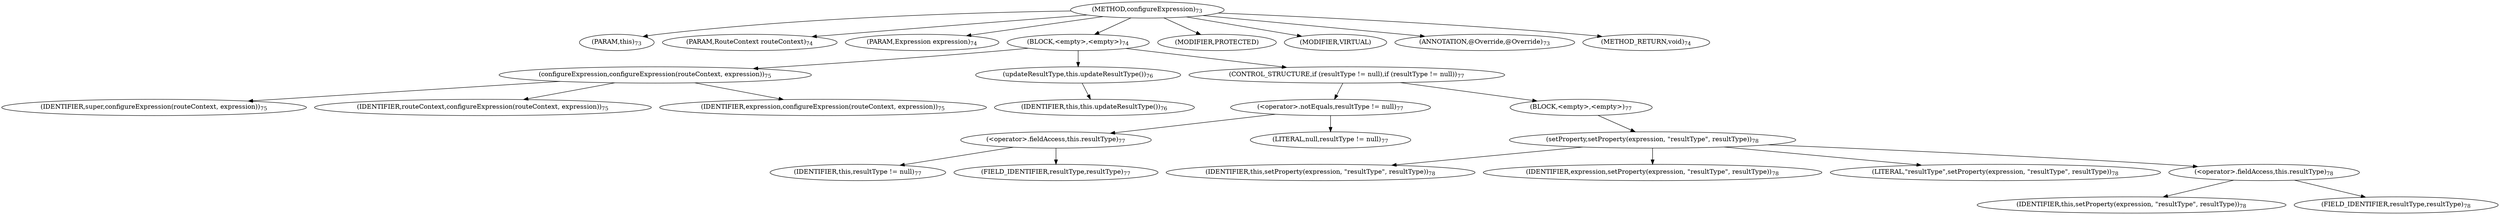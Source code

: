 digraph "configureExpression" {  
"99" [label = <(METHOD,configureExpression)<SUB>73</SUB>> ]
"10" [label = <(PARAM,this)<SUB>73</SUB>> ]
"100" [label = <(PARAM,RouteContext routeContext)<SUB>74</SUB>> ]
"101" [label = <(PARAM,Expression expression)<SUB>74</SUB>> ]
"102" [label = <(BLOCK,&lt;empty&gt;,&lt;empty&gt;)<SUB>74</SUB>> ]
"103" [label = <(configureExpression,configureExpression(routeContext, expression))<SUB>75</SUB>> ]
"104" [label = <(IDENTIFIER,super,configureExpression(routeContext, expression))<SUB>75</SUB>> ]
"105" [label = <(IDENTIFIER,routeContext,configureExpression(routeContext, expression))<SUB>75</SUB>> ]
"106" [label = <(IDENTIFIER,expression,configureExpression(routeContext, expression))<SUB>75</SUB>> ]
"107" [label = <(updateResultType,this.updateResultType())<SUB>76</SUB>> ]
"9" [label = <(IDENTIFIER,this,this.updateResultType())<SUB>76</SUB>> ]
"108" [label = <(CONTROL_STRUCTURE,if (resultType != null),if (resultType != null))<SUB>77</SUB>> ]
"109" [label = <(&lt;operator&gt;.notEquals,resultType != null)<SUB>77</SUB>> ]
"110" [label = <(&lt;operator&gt;.fieldAccess,this.resultType)<SUB>77</SUB>> ]
"111" [label = <(IDENTIFIER,this,resultType != null)<SUB>77</SUB>> ]
"112" [label = <(FIELD_IDENTIFIER,resultType,resultType)<SUB>77</SUB>> ]
"113" [label = <(LITERAL,null,resultType != null)<SUB>77</SUB>> ]
"114" [label = <(BLOCK,&lt;empty&gt;,&lt;empty&gt;)<SUB>77</SUB>> ]
"115" [label = <(setProperty,setProperty(expression, &quot;resultType&quot;, resultType))<SUB>78</SUB>> ]
"11" [label = <(IDENTIFIER,this,setProperty(expression, &quot;resultType&quot;, resultType))<SUB>78</SUB>> ]
"116" [label = <(IDENTIFIER,expression,setProperty(expression, &quot;resultType&quot;, resultType))<SUB>78</SUB>> ]
"117" [label = <(LITERAL,&quot;resultType&quot;,setProperty(expression, &quot;resultType&quot;, resultType))<SUB>78</SUB>> ]
"118" [label = <(&lt;operator&gt;.fieldAccess,this.resultType)<SUB>78</SUB>> ]
"119" [label = <(IDENTIFIER,this,setProperty(expression, &quot;resultType&quot;, resultType))<SUB>78</SUB>> ]
"120" [label = <(FIELD_IDENTIFIER,resultType,resultType)<SUB>78</SUB>> ]
"121" [label = <(MODIFIER,PROTECTED)> ]
"122" [label = <(MODIFIER,VIRTUAL)> ]
"123" [label = <(ANNOTATION,@Override,@Override)<SUB>73</SUB>> ]
"124" [label = <(METHOD_RETURN,void)<SUB>74</SUB>> ]
  "99" -> "10" 
  "99" -> "100" 
  "99" -> "101" 
  "99" -> "102" 
  "99" -> "121" 
  "99" -> "122" 
  "99" -> "123" 
  "99" -> "124" 
  "102" -> "103" 
  "102" -> "107" 
  "102" -> "108" 
  "103" -> "104" 
  "103" -> "105" 
  "103" -> "106" 
  "107" -> "9" 
  "108" -> "109" 
  "108" -> "114" 
  "109" -> "110" 
  "109" -> "113" 
  "110" -> "111" 
  "110" -> "112" 
  "114" -> "115" 
  "115" -> "11" 
  "115" -> "116" 
  "115" -> "117" 
  "115" -> "118" 
  "118" -> "119" 
  "118" -> "120" 
}
